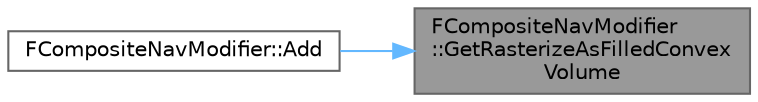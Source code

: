 digraph "FCompositeNavModifier::GetRasterizeAsFilledConvexVolume"
{
 // INTERACTIVE_SVG=YES
 // LATEX_PDF_SIZE
  bgcolor="transparent";
  edge [fontname=Helvetica,fontsize=10,labelfontname=Helvetica,labelfontsize=10];
  node [fontname=Helvetica,fontsize=10,shape=box,height=0.2,width=0.4];
  rankdir="RL";
  Node1 [id="Node000001",label="FCompositeNavModifier\l::GetRasterizeAsFilledConvex\lVolume",height=0.2,width=0.4,color="gray40", fillcolor="grey60", style="filled", fontcolor="black",tooltip=" "];
  Node1 -> Node2 [id="edge1_Node000001_Node000002",dir="back",color="steelblue1",style="solid",tooltip=" "];
  Node2 [id="Node000002",label="FCompositeNavModifier::Add",height=0.2,width=0.4,color="grey40", fillcolor="white", style="filled",URL="$dd/deb/structFCompositeNavModifier.html#a21010c3f4b55e4a8c3aff2cabf03f415",tooltip=" "];
}
